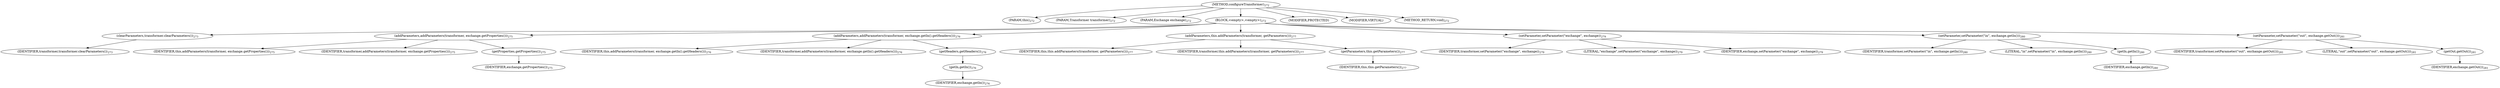 digraph "configureTransformer" {  
"645" [label = <(METHOD,configureTransformer)<SUB>272</SUB>> ]
"46" [label = <(PARAM,this)<SUB>272</SUB>> ]
"646" [label = <(PARAM,Transformer transformer)<SUB>272</SUB>> ]
"647" [label = <(PARAM,Exchange exchange)<SUB>272</SUB>> ]
"648" [label = <(BLOCK,&lt;empty&gt;,&lt;empty&gt;)<SUB>272</SUB>> ]
"649" [label = <(clearParameters,transformer.clearParameters())<SUB>273</SUB>> ]
"650" [label = <(IDENTIFIER,transformer,transformer.clearParameters())<SUB>273</SUB>> ]
"651" [label = <(addParameters,addParameters(transformer, exchange.getProperties()))<SUB>275</SUB>> ]
"45" [label = <(IDENTIFIER,this,addParameters(transformer, exchange.getProperties()))<SUB>275</SUB>> ]
"652" [label = <(IDENTIFIER,transformer,addParameters(transformer, exchange.getProperties()))<SUB>275</SUB>> ]
"653" [label = <(getProperties,getProperties())<SUB>275</SUB>> ]
"654" [label = <(IDENTIFIER,exchange,getProperties())<SUB>275</SUB>> ]
"655" [label = <(addParameters,addParameters(transformer, exchange.getIn().getHeaders()))<SUB>276</SUB>> ]
"47" [label = <(IDENTIFIER,this,addParameters(transformer, exchange.getIn().getHeaders()))<SUB>276</SUB>> ]
"656" [label = <(IDENTIFIER,transformer,addParameters(transformer, exchange.getIn().getHeaders()))<SUB>276</SUB>> ]
"657" [label = <(getHeaders,getHeaders())<SUB>276</SUB>> ]
"658" [label = <(getIn,getIn())<SUB>276</SUB>> ]
"659" [label = <(IDENTIFIER,exchange,getIn())<SUB>276</SUB>> ]
"660" [label = <(addParameters,this.addParameters(transformer, getParameters()))<SUB>277</SUB>> ]
"49" [label = <(IDENTIFIER,this,this.addParameters(transformer, getParameters()))<SUB>277</SUB>> ]
"661" [label = <(IDENTIFIER,transformer,this.addParameters(transformer, getParameters()))<SUB>277</SUB>> ]
"662" [label = <(getParameters,this.getParameters())<SUB>277</SUB>> ]
"48" [label = <(IDENTIFIER,this,this.getParameters())<SUB>277</SUB>> ]
"663" [label = <(setParameter,setParameter(&quot;exchange&quot;, exchange))<SUB>279</SUB>> ]
"664" [label = <(IDENTIFIER,transformer,setParameter(&quot;exchange&quot;, exchange))<SUB>279</SUB>> ]
"665" [label = <(LITERAL,&quot;exchange&quot;,setParameter(&quot;exchange&quot;, exchange))<SUB>279</SUB>> ]
"666" [label = <(IDENTIFIER,exchange,setParameter(&quot;exchange&quot;, exchange))<SUB>279</SUB>> ]
"667" [label = <(setParameter,setParameter(&quot;in&quot;, exchange.getIn()))<SUB>280</SUB>> ]
"668" [label = <(IDENTIFIER,transformer,setParameter(&quot;in&quot;, exchange.getIn()))<SUB>280</SUB>> ]
"669" [label = <(LITERAL,&quot;in&quot;,setParameter(&quot;in&quot;, exchange.getIn()))<SUB>280</SUB>> ]
"670" [label = <(getIn,getIn())<SUB>280</SUB>> ]
"671" [label = <(IDENTIFIER,exchange,getIn())<SUB>280</SUB>> ]
"672" [label = <(setParameter,setParameter(&quot;out&quot;, exchange.getOut()))<SUB>281</SUB>> ]
"673" [label = <(IDENTIFIER,transformer,setParameter(&quot;out&quot;, exchange.getOut()))<SUB>281</SUB>> ]
"674" [label = <(LITERAL,&quot;out&quot;,setParameter(&quot;out&quot;, exchange.getOut()))<SUB>281</SUB>> ]
"675" [label = <(getOut,getOut())<SUB>281</SUB>> ]
"676" [label = <(IDENTIFIER,exchange,getOut())<SUB>281</SUB>> ]
"677" [label = <(MODIFIER,PROTECTED)> ]
"678" [label = <(MODIFIER,VIRTUAL)> ]
"679" [label = <(METHOD_RETURN,void)<SUB>272</SUB>> ]
  "645" -> "46" 
  "645" -> "646" 
  "645" -> "647" 
  "645" -> "648" 
  "645" -> "677" 
  "645" -> "678" 
  "645" -> "679" 
  "648" -> "649" 
  "648" -> "651" 
  "648" -> "655" 
  "648" -> "660" 
  "648" -> "663" 
  "648" -> "667" 
  "648" -> "672" 
  "649" -> "650" 
  "651" -> "45" 
  "651" -> "652" 
  "651" -> "653" 
  "653" -> "654" 
  "655" -> "47" 
  "655" -> "656" 
  "655" -> "657" 
  "657" -> "658" 
  "658" -> "659" 
  "660" -> "49" 
  "660" -> "661" 
  "660" -> "662" 
  "662" -> "48" 
  "663" -> "664" 
  "663" -> "665" 
  "663" -> "666" 
  "667" -> "668" 
  "667" -> "669" 
  "667" -> "670" 
  "670" -> "671" 
  "672" -> "673" 
  "672" -> "674" 
  "672" -> "675" 
  "675" -> "676" 
}
